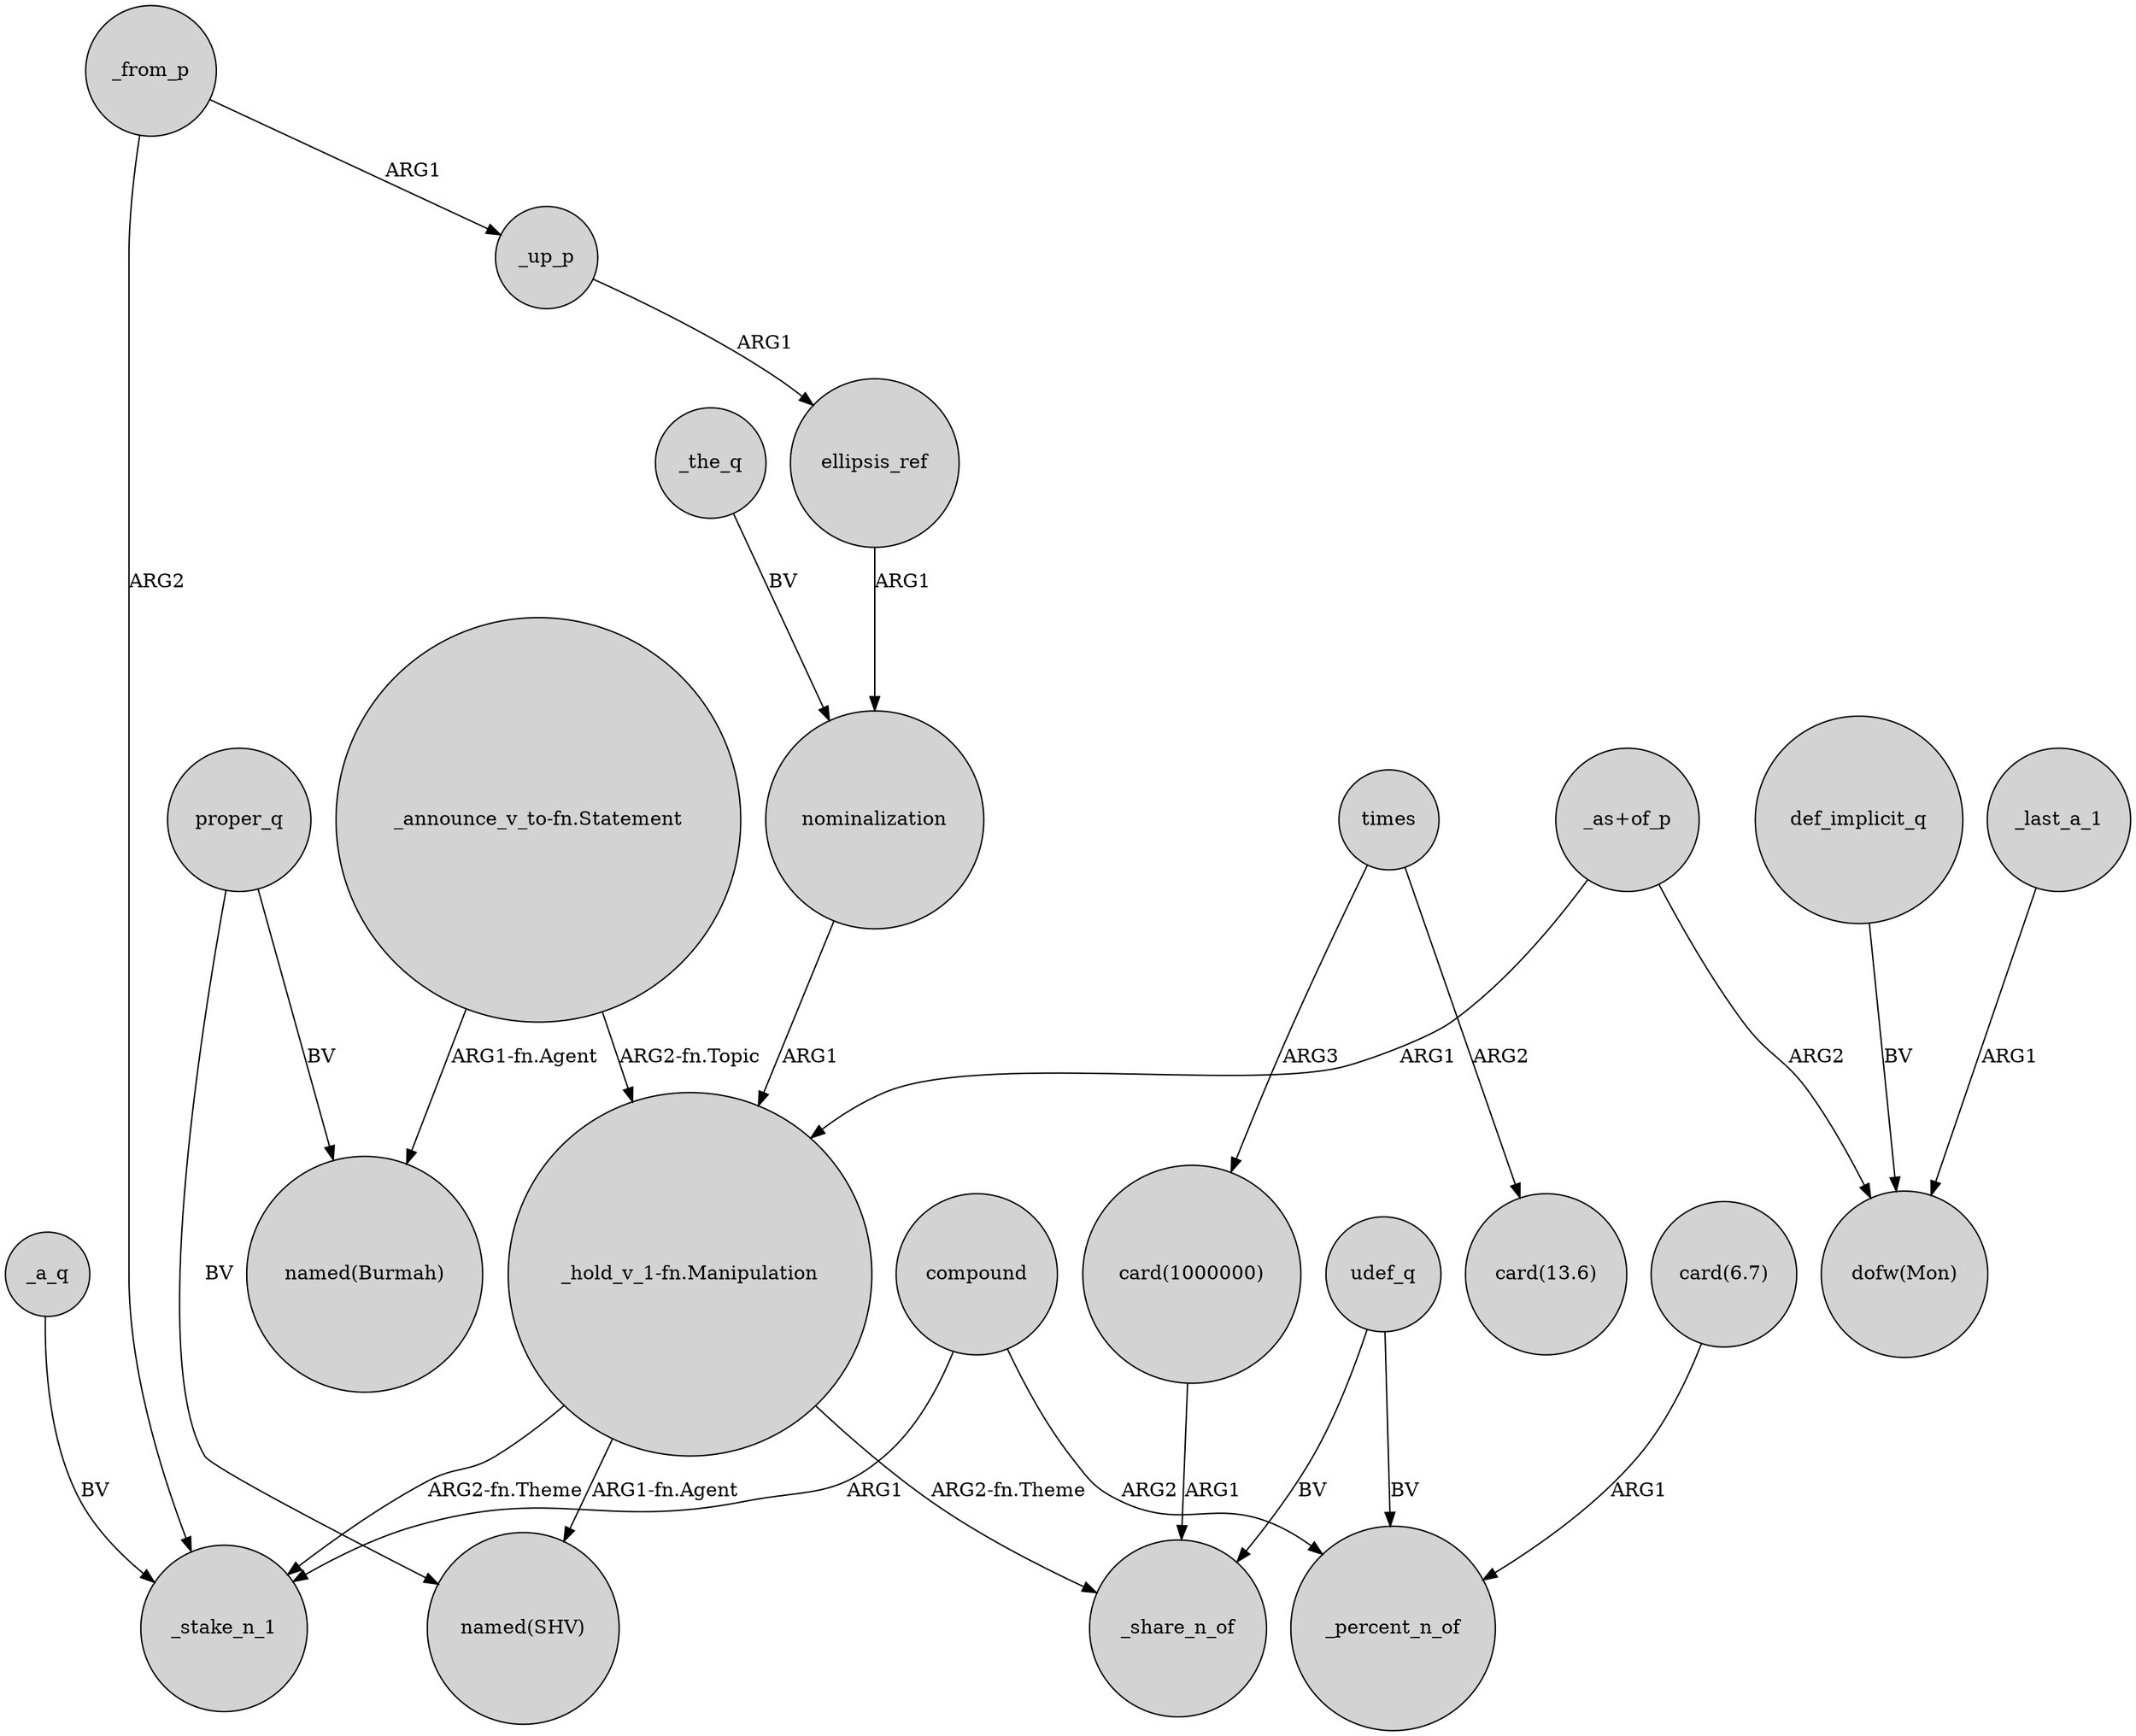 digraph {
	node [shape=circle style=filled]
	_from_p -> _stake_n_1 [label=ARG2]
	_a_q -> _stake_n_1 [label=BV]
	"card(6.7)" -> _percent_n_of [label=ARG1]
	"_announce_v_to-fn.Statement" -> "named(Burmah)" [label="ARG1-fn.Agent"]
	proper_q -> "named(SHV)" [label=BV]
	"_hold_v_1-fn.Manipulation" -> _share_n_of [label="ARG2-fn.Theme"]
	_up_p -> ellipsis_ref [label=ARG1]
	"_hold_v_1-fn.Manipulation" -> "named(SHV)" [label="ARG1-fn.Agent"]
	_from_p -> _up_p [label=ARG1]
	proper_q -> "named(Burmah)" [label=BV]
	compound -> _percent_n_of [label=ARG2]
	"_announce_v_to-fn.Statement" -> "_hold_v_1-fn.Manipulation" [label="ARG2-fn.Topic"]
	ellipsis_ref -> nominalization [label=ARG1]
	"_as+of_p" -> "dofw(Mon)" [label=ARG2]
	times -> "card(1000000)" [label=ARG3]
	def_implicit_q -> "dofw(Mon)" [label=BV]
	compound -> _stake_n_1 [label=ARG1]
	udef_q -> _share_n_of [label=BV]
	"card(1000000)" -> _share_n_of [label=ARG1]
	"_as+of_p" -> "_hold_v_1-fn.Manipulation" [label=ARG1]
	_last_a_1 -> "dofw(Mon)" [label=ARG1]
	"_hold_v_1-fn.Manipulation" -> _stake_n_1 [label="ARG2-fn.Theme"]
	udef_q -> _percent_n_of [label=BV]
	nominalization -> "_hold_v_1-fn.Manipulation" [label=ARG1]
	_the_q -> nominalization [label=BV]
	times -> "card(13.6)" [label=ARG2]
}
